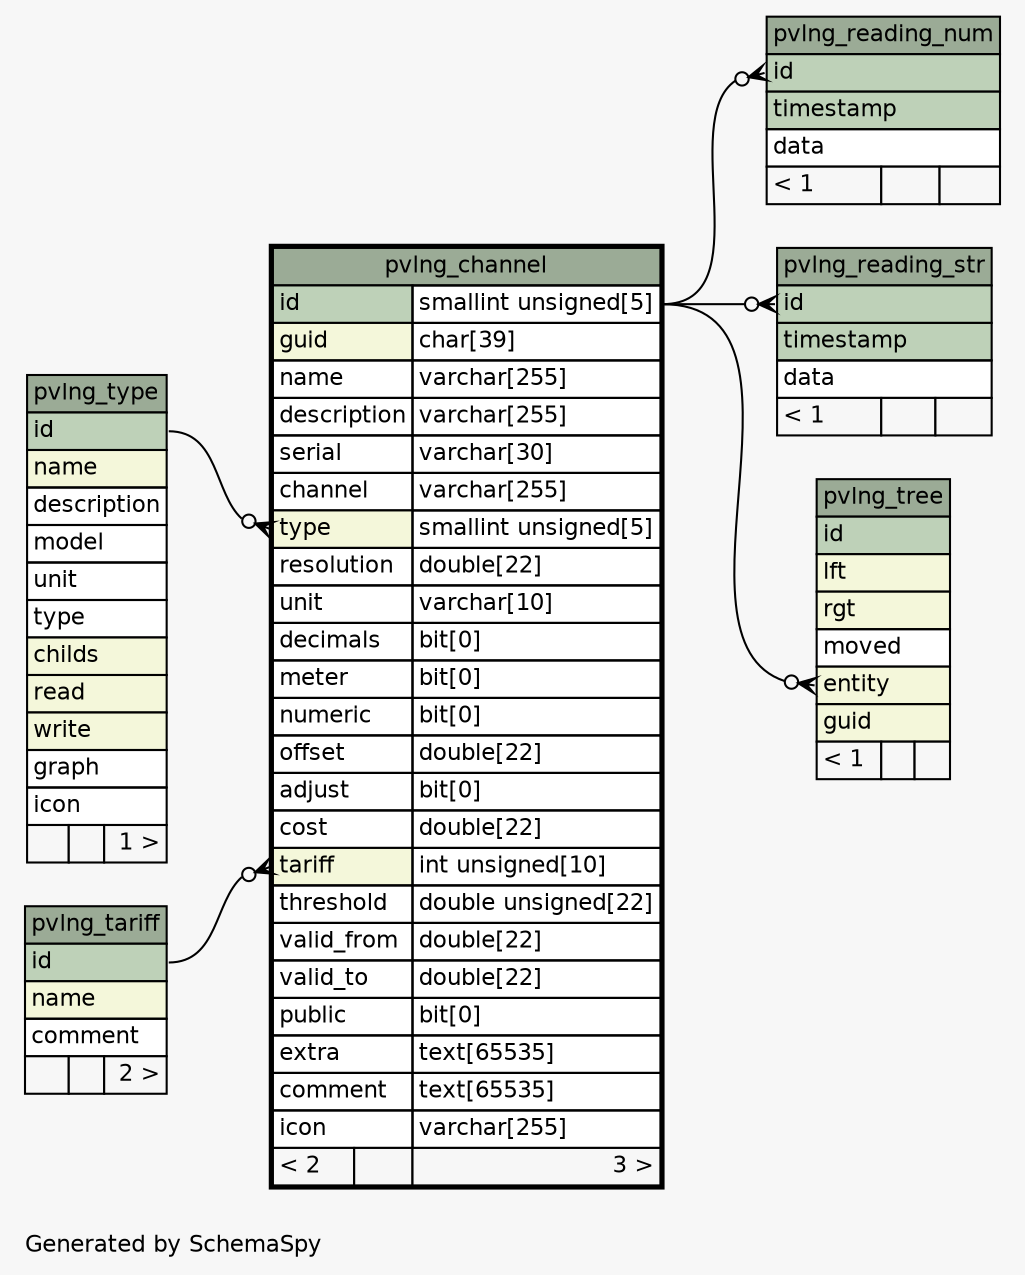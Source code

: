 // dot 2.26.3 on Linux 3.2.0-4-486
// SchemaSpy rev 590
digraph "oneDegreeRelationshipsDiagram" {
  graph [
    rankdir="RL"
    bgcolor="#f7f7f7"
    label="\nGenerated by SchemaSpy"
    labeljust="l"
    nodesep="0.18"
    ranksep="0.46"
    fontname="Helvetica"
    fontsize="11"
  ];
  node [
    fontname="Helvetica"
    fontsize="11"
    shape="plaintext"
  ];
  edge [
    arrowsize="0.8"
  ];
  "pvlng_channel":"tariff":w -> "pvlng_tariff":"id":e [arrowhead=none dir=back arrowtail=crowodot];
  "pvlng_channel":"type":w -> "pvlng_type":"id":e [arrowhead=none dir=back arrowtail=crowodot];
  "pvlng_reading_num":"id":w -> "pvlng_channel":"id.type":e [arrowhead=none dir=back arrowtail=crowodot];
  "pvlng_reading_str":"id":w -> "pvlng_channel":"id.type":e [arrowhead=none dir=back arrowtail=crowodot];
  "pvlng_tree":"entity":w -> "pvlng_channel":"id.type":e [arrowhead=none dir=back arrowtail=crowodot];
  "pvlng_channel" [
    label=<
    <TABLE BORDER="2" CELLBORDER="1" CELLSPACING="0" BGCOLOR="#ffffff">
      <TR><TD COLSPAN="3" BGCOLOR="#9bab96" ALIGN="CENTER">pvlng_channel</TD></TR>
      <TR><TD PORT="id" COLSPAN="2" BGCOLOR="#bed1b8" ALIGN="LEFT">id</TD><TD PORT="id.type" ALIGN="LEFT">smallint unsigned[5]</TD></TR>
      <TR><TD PORT="guid" COLSPAN="2" BGCOLOR="#f4f7da" ALIGN="LEFT">guid</TD><TD PORT="guid.type" ALIGN="LEFT">char[39]</TD></TR>
      <TR><TD PORT="name" COLSPAN="2" ALIGN="LEFT">name</TD><TD PORT="name.type" ALIGN="LEFT">varchar[255]</TD></TR>
      <TR><TD PORT="description" COLSPAN="2" ALIGN="LEFT">description</TD><TD PORT="description.type" ALIGN="LEFT">varchar[255]</TD></TR>
      <TR><TD PORT="serial" COLSPAN="2" ALIGN="LEFT">serial</TD><TD PORT="serial.type" ALIGN="LEFT">varchar[30]</TD></TR>
      <TR><TD PORT="channel" COLSPAN="2" ALIGN="LEFT">channel</TD><TD PORT="channel.type" ALIGN="LEFT">varchar[255]</TD></TR>
      <TR><TD PORT="type" COLSPAN="2" BGCOLOR="#f4f7da" ALIGN="LEFT">type</TD><TD PORT="type.type" ALIGN="LEFT">smallint unsigned[5]</TD></TR>
      <TR><TD PORT="resolution" COLSPAN="2" ALIGN="LEFT">resolution</TD><TD PORT="resolution.type" ALIGN="LEFT">double[22]</TD></TR>
      <TR><TD PORT="unit" COLSPAN="2" ALIGN="LEFT">unit</TD><TD PORT="unit.type" ALIGN="LEFT">varchar[10]</TD></TR>
      <TR><TD PORT="decimals" COLSPAN="2" ALIGN="LEFT">decimals</TD><TD PORT="decimals.type" ALIGN="LEFT">bit[0]</TD></TR>
      <TR><TD PORT="meter" COLSPAN="2" ALIGN="LEFT">meter</TD><TD PORT="meter.type" ALIGN="LEFT">bit[0]</TD></TR>
      <TR><TD PORT="numeric" COLSPAN="2" ALIGN="LEFT">numeric</TD><TD PORT="numeric.type" ALIGN="LEFT">bit[0]</TD></TR>
      <TR><TD PORT="offset" COLSPAN="2" ALIGN="LEFT">offset</TD><TD PORT="offset.type" ALIGN="LEFT">double[22]</TD></TR>
      <TR><TD PORT="adjust" COLSPAN="2" ALIGN="LEFT">adjust</TD><TD PORT="adjust.type" ALIGN="LEFT">bit[0]</TD></TR>
      <TR><TD PORT="cost" COLSPAN="2" ALIGN="LEFT">cost</TD><TD PORT="cost.type" ALIGN="LEFT">double[22]</TD></TR>
      <TR><TD PORT="tariff" COLSPAN="2" BGCOLOR="#f4f7da" ALIGN="LEFT">tariff</TD><TD PORT="tariff.type" ALIGN="LEFT">int unsigned[10]</TD></TR>
      <TR><TD PORT="threshold" COLSPAN="2" ALIGN="LEFT">threshold</TD><TD PORT="threshold.type" ALIGN="LEFT">double unsigned[22]</TD></TR>
      <TR><TD PORT="valid_from" COLSPAN="2" ALIGN="LEFT">valid_from</TD><TD PORT="valid_from.type" ALIGN="LEFT">double[22]</TD></TR>
      <TR><TD PORT="valid_to" COLSPAN="2" ALIGN="LEFT">valid_to</TD><TD PORT="valid_to.type" ALIGN="LEFT">double[22]</TD></TR>
      <TR><TD PORT="public" COLSPAN="2" ALIGN="LEFT">public</TD><TD PORT="public.type" ALIGN="LEFT">bit[0]</TD></TR>
      <TR><TD PORT="extra" COLSPAN="2" ALIGN="LEFT">extra</TD><TD PORT="extra.type" ALIGN="LEFT">text[65535]</TD></TR>
      <TR><TD PORT="comment" COLSPAN="2" ALIGN="LEFT">comment</TD><TD PORT="comment.type" ALIGN="LEFT">text[65535]</TD></TR>
      <TR><TD PORT="icon" COLSPAN="2" ALIGN="LEFT">icon</TD><TD PORT="icon.type" ALIGN="LEFT">varchar[255]</TD></TR>
      <TR><TD ALIGN="LEFT" BGCOLOR="#f7f7f7">&lt; 2</TD><TD ALIGN="RIGHT" BGCOLOR="#f7f7f7">  </TD><TD ALIGN="RIGHT" BGCOLOR="#f7f7f7">3 &gt;</TD></TR>
    </TABLE>>
    URL="pvlng_channel.html"
    tooltip="pvlng_channel"
  ];
  "pvlng_reading_num" [
    label=<
    <TABLE BORDER="0" CELLBORDER="1" CELLSPACING="0" BGCOLOR="#ffffff">
      <TR><TD COLSPAN="3" BGCOLOR="#9bab96" ALIGN="CENTER">pvlng_reading_num</TD></TR>
      <TR><TD PORT="id" COLSPAN="3" BGCOLOR="#bed1b8" ALIGN="LEFT">id</TD></TR>
      <TR><TD PORT="timestamp" COLSPAN="3" BGCOLOR="#bed1b8" ALIGN="LEFT">timestamp</TD></TR>
      <TR><TD PORT="data" COLSPAN="3" ALIGN="LEFT">data</TD></TR>
      <TR><TD ALIGN="LEFT" BGCOLOR="#f7f7f7">&lt; 1</TD><TD ALIGN="RIGHT" BGCOLOR="#f7f7f7">  </TD><TD ALIGN="RIGHT" BGCOLOR="#f7f7f7">  </TD></TR>
    </TABLE>>
    URL="pvlng_reading_num.html"
    tooltip="pvlng_reading_num"
  ];
  "pvlng_reading_str" [
    label=<
    <TABLE BORDER="0" CELLBORDER="1" CELLSPACING="0" BGCOLOR="#ffffff">
      <TR><TD COLSPAN="3" BGCOLOR="#9bab96" ALIGN="CENTER">pvlng_reading_str</TD></TR>
      <TR><TD PORT="id" COLSPAN="3" BGCOLOR="#bed1b8" ALIGN="LEFT">id</TD></TR>
      <TR><TD PORT="timestamp" COLSPAN="3" BGCOLOR="#bed1b8" ALIGN="LEFT">timestamp</TD></TR>
      <TR><TD PORT="data" COLSPAN="3" ALIGN="LEFT">data</TD></TR>
      <TR><TD ALIGN="LEFT" BGCOLOR="#f7f7f7">&lt; 1</TD><TD ALIGN="RIGHT" BGCOLOR="#f7f7f7">  </TD><TD ALIGN="RIGHT" BGCOLOR="#f7f7f7">  </TD></TR>
    </TABLE>>
    URL="pvlng_reading_str.html"
    tooltip="pvlng_reading_str"
  ];
  "pvlng_tariff" [
    label=<
    <TABLE BORDER="0" CELLBORDER="1" CELLSPACING="0" BGCOLOR="#ffffff">
      <TR><TD COLSPAN="3" BGCOLOR="#9bab96" ALIGN="CENTER">pvlng_tariff</TD></TR>
      <TR><TD PORT="id" COLSPAN="3" BGCOLOR="#bed1b8" ALIGN="LEFT">id</TD></TR>
      <TR><TD PORT="name" COLSPAN="3" BGCOLOR="#f4f7da" ALIGN="LEFT">name</TD></TR>
      <TR><TD PORT="comment" COLSPAN="3" ALIGN="LEFT">comment</TD></TR>
      <TR><TD ALIGN="LEFT" BGCOLOR="#f7f7f7">  </TD><TD ALIGN="RIGHT" BGCOLOR="#f7f7f7">  </TD><TD ALIGN="RIGHT" BGCOLOR="#f7f7f7">2 &gt;</TD></TR>
    </TABLE>>
    URL="pvlng_tariff.html"
    tooltip="pvlng_tariff"
  ];
  "pvlng_tree" [
    label=<
    <TABLE BORDER="0" CELLBORDER="1" CELLSPACING="0" BGCOLOR="#ffffff">
      <TR><TD COLSPAN="3" BGCOLOR="#9bab96" ALIGN="CENTER">pvlng_tree</TD></TR>
      <TR><TD PORT="id" COLSPAN="3" BGCOLOR="#bed1b8" ALIGN="LEFT">id</TD></TR>
      <TR><TD PORT="lft" COLSPAN="3" BGCOLOR="#f4f7da" ALIGN="LEFT">lft</TD></TR>
      <TR><TD PORT="rgt" COLSPAN="3" BGCOLOR="#f4f7da" ALIGN="LEFT">rgt</TD></TR>
      <TR><TD PORT="moved" COLSPAN="3" ALIGN="LEFT">moved</TD></TR>
      <TR><TD PORT="entity" COLSPAN="3" BGCOLOR="#f4f7da" ALIGN="LEFT">entity</TD></TR>
      <TR><TD PORT="guid" COLSPAN="3" BGCOLOR="#f4f7da" ALIGN="LEFT">guid</TD></TR>
      <TR><TD ALIGN="LEFT" BGCOLOR="#f7f7f7">&lt; 1</TD><TD ALIGN="RIGHT" BGCOLOR="#f7f7f7">  </TD><TD ALIGN="RIGHT" BGCOLOR="#f7f7f7">  </TD></TR>
    </TABLE>>
    URL="pvlng_tree.html"
    tooltip="pvlng_tree"
  ];
  "pvlng_type" [
    label=<
    <TABLE BORDER="0" CELLBORDER="1" CELLSPACING="0" BGCOLOR="#ffffff">
      <TR><TD COLSPAN="3" BGCOLOR="#9bab96" ALIGN="CENTER">pvlng_type</TD></TR>
      <TR><TD PORT="id" COLSPAN="3" BGCOLOR="#bed1b8" ALIGN="LEFT">id</TD></TR>
      <TR><TD PORT="name" COLSPAN="3" BGCOLOR="#f4f7da" ALIGN="LEFT">name</TD></TR>
      <TR><TD PORT="description" COLSPAN="3" ALIGN="LEFT">description</TD></TR>
      <TR><TD PORT="model" COLSPAN="3" ALIGN="LEFT">model</TD></TR>
      <TR><TD PORT="unit" COLSPAN="3" ALIGN="LEFT">unit</TD></TR>
      <TR><TD PORT="type" COLSPAN="3" ALIGN="LEFT">type</TD></TR>
      <TR><TD PORT="childs" COLSPAN="3" BGCOLOR="#f4f7da" ALIGN="LEFT">childs</TD></TR>
      <TR><TD PORT="read" COLSPAN="3" BGCOLOR="#f4f7da" ALIGN="LEFT">read</TD></TR>
      <TR><TD PORT="write" COLSPAN="3" BGCOLOR="#f4f7da" ALIGN="LEFT">write</TD></TR>
      <TR><TD PORT="graph" COLSPAN="3" ALIGN="LEFT">graph</TD></TR>
      <TR><TD PORT="icon" COLSPAN="3" ALIGN="LEFT">icon</TD></TR>
      <TR><TD ALIGN="LEFT" BGCOLOR="#f7f7f7">  </TD><TD ALIGN="RIGHT" BGCOLOR="#f7f7f7">  </TD><TD ALIGN="RIGHT" BGCOLOR="#f7f7f7">1 &gt;</TD></TR>
    </TABLE>>
    URL="pvlng_type.html"
    tooltip="pvlng_type"
  ];
}
